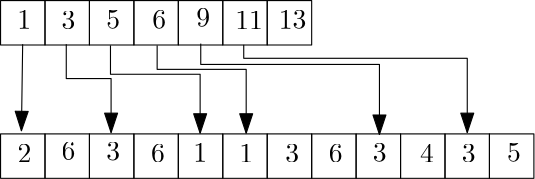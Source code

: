 <?xml version="1.0"?>
<!DOCTYPE ipe SYSTEM "ipe.dtd">
<ipe version="70206" creator="Ipe 7.2.6">
<info created="D:20161109142356" modified="D:20161109142356"/>
<ipestyle name="basic">
<symbol name="arrow/arc(spx)">
<path stroke="sym-stroke" fill="sym-stroke" pen="sym-pen">
0 0 m
-1 0.333 l
-1 -0.333 l
h
</path>
</symbol>
<symbol name="arrow/farc(spx)">
<path stroke="sym-stroke" fill="white" pen="sym-pen">
0 0 m
-1 0.333 l
-1 -0.333 l
h
</path>
</symbol>
<symbol name="arrow/ptarc(spx)">
<path stroke="sym-stroke" fill="sym-stroke" pen="sym-pen">
0 0 m
-1 0.333 l
-0.8 0 l
-1 -0.333 l
h
</path>
</symbol>
<symbol name="arrow/fptarc(spx)">
<path stroke="sym-stroke" fill="white" pen="sym-pen">
0 0 m
-1 0.333 l
-0.8 0 l
-1 -0.333 l
h
</path>
</symbol>
<symbol name="mark/circle(sx)" transformations="translations">
<path fill="sym-stroke">
0.6 0 0 0.6 0 0 e
0.4 0 0 0.4 0 0 e
</path>
</symbol>
<symbol name="mark/disk(sx)" transformations="translations">
<path fill="sym-stroke">
0.6 0 0 0.6 0 0 e
</path>
</symbol>
<symbol name="mark/fdisk(sfx)" transformations="translations">
<group>
<path fill="sym-fill">
0.5 0 0 0.5 0 0 e
</path>
<path fill="sym-stroke" fillrule="eofill">
0.6 0 0 0.6 0 0 e
0.4 0 0 0.4 0 0 e
</path>
</group>
</symbol>
<symbol name="mark/box(sx)" transformations="translations">
<path fill="sym-stroke" fillrule="eofill">
-0.6 -0.6 m
0.6 -0.6 l
0.6 0.6 l
-0.6 0.6 l
h
-0.4 -0.4 m
0.4 -0.4 l
0.4 0.4 l
-0.4 0.4 l
h
</path>
</symbol>
<symbol name="mark/square(sx)" transformations="translations">
<path fill="sym-stroke">
-0.6 -0.6 m
0.6 -0.6 l
0.6 0.6 l
-0.6 0.6 l
h
</path>
</symbol>
<symbol name="mark/fsquare(sfx)" transformations="translations">
<group>
<path fill="sym-fill">
-0.5 -0.5 m
0.5 -0.5 l
0.5 0.5 l
-0.5 0.5 l
h
</path>
<path fill="sym-stroke" fillrule="eofill">
-0.6 -0.6 m
0.6 -0.6 l
0.6 0.6 l
-0.6 0.6 l
h
-0.4 -0.4 m
0.4 -0.4 l
0.4 0.4 l
-0.4 0.4 l
h
</path>
</group>
</symbol>
<symbol name="mark/cross(sx)" transformations="translations">
<group>
<path fill="sym-stroke">
-0.43 -0.57 m
0.57 0.43 l
0.43 0.57 l
-0.57 -0.43 l
h
</path>
<path fill="sym-stroke">
-0.43 0.57 m
0.57 -0.43 l
0.43 -0.57 l
-0.57 0.43 l
h
</path>
</group>
</symbol>
<symbol name="arrow/fnormal(spx)">
<path stroke="sym-stroke" fill="white" pen="sym-pen">
0 0 m
-1 0.333 l
-1 -0.333 l
h
</path>
</symbol>
<symbol name="arrow/pointed(spx)">
<path stroke="sym-stroke" fill="sym-stroke" pen="sym-pen">
0 0 m
-1 0.333 l
-0.8 0 l
-1 -0.333 l
h
</path>
</symbol>
<symbol name="arrow/fpointed(spx)">
<path stroke="sym-stroke" fill="white" pen="sym-pen">
0 0 m
-1 0.333 l
-0.8 0 l
-1 -0.333 l
h
</path>
</symbol>
<symbol name="arrow/linear(spx)">
<path stroke="sym-stroke" pen="sym-pen">
-1 0.333 m
0 0 l
-1 -0.333 l
</path>
</symbol>
<symbol name="arrow/fdouble(spx)">
<path stroke="sym-stroke" fill="white" pen="sym-pen">
0 0 m
-1 0.333 l
-1 -0.333 l
h
-1 0 m
-2 0.333 l
-2 -0.333 l
h
</path>
</symbol>
<symbol name="arrow/double(spx)">
<path stroke="sym-stroke" fill="sym-stroke" pen="sym-pen">
0 0 m
-1 0.333 l
-1 -0.333 l
h
-1 0 m
-2 0.333 l
-2 -0.333 l
h
</path>
</symbol>
<pen name="heavier" value="0.8"/>
<pen name="fat" value="1.2"/>
<pen name="ultrafat" value="2"/>
<symbolsize name="large" value="5"/>
<symbolsize name="small" value="2"/>
<symbolsize name="tiny" value="1.1"/>
<arrowsize name="large" value="10"/>
<arrowsize name="small" value="5"/>
<arrowsize name="tiny" value="3"/>
<color name="red" value="1 0 0"/>
<color name="green" value="0 1 0"/>
<color name="blue" value="0 0 1"/>
<color name="yellow" value="1 1 0"/>
<color name="orange" value="1 0.647 0"/>
<color name="gold" value="1 0.843 0"/>
<color name="purple" value="0.627 0.125 0.941"/>
<color name="gray" value="0.745"/>
<color name="brown" value="0.647 0.165 0.165"/>
<color name="navy" value="0 0 0.502"/>
<color name="pink" value="1 0.753 0.796"/>
<color name="seagreen" value="0.18 0.545 0.341"/>
<color name="turquoise" value="0.251 0.878 0.816"/>
<color name="violet" value="0.933 0.51 0.933"/>
<color name="darkblue" value="0 0 0.545"/>
<color name="darkcyan" value="0 0.545 0.545"/>
<color name="darkgray" value="0.663"/>
<color name="darkgreen" value="0 0.392 0"/>
<color name="darkmagenta" value="0.545 0 0.545"/>
<color name="darkorange" value="1 0.549 0"/>
<color name="darkred" value="0.545 0 0"/>
<color name="lightblue" value="0.678 0.847 0.902"/>
<color name="lightcyan" value="0.878 1 1"/>
<color name="lightgray" value="0.827"/>
<color name="lightgreen" value="0.565 0.933 0.565"/>
<color name="lightyellow" value="1 1 0.878"/>
<dashstyle name="dashed" value="[4] 0"/>
<dashstyle name="dotted" value="[1 3] 0"/>
<dashstyle name="dash dotted" value="[4 2 1 2] 0"/>
<dashstyle name="dash dot dotted" value="[4 2 1 2 1 2] 0"/>
<textsize name="large" value="\large"/>
<textsize name="Large" value="\Large"/>
<textsize name="LARGE" value="\LARGE"/>
<textsize name="huge" value="\huge"/>
<textsize name="Huge" value="\Huge"/>
<textsize name="small" value="\small"/>
<textsize name="footnote" value="\footnotesize"/>
<textsize name="tiny" value="\tiny"/>
<textstyle name="center" begin="\begin{center}" end="\end{center}"/>
<textstyle name="itemize" begin="\begin{itemize}" end="\end{itemize}"/>
<textstyle name="item" begin="\begin{itemize}\item{}" end="\end{itemize}"/>
<gridsize name="4 pts" value="4"/>
<gridsize name="8 pts (~3 mm)" value="8"/>
<gridsize name="16 pts (~6 mm)" value="16"/>
<gridsize name="32 pts (~12 mm)" value="32"/>
<gridsize name="10 pts (~3.5 mm)" value="10"/>
<gridsize name="20 pts (~7 mm)" value="20"/>
<gridsize name="14 pts (~5 mm)" value="14"/>
<gridsize name="28 pts (~10 mm)" value="28"/>
<gridsize name="56 pts (~20 mm)" value="56"/>
<anglesize name="90 deg" value="90"/>
<anglesize name="60 deg" value="60"/>
<anglesize name="45 deg" value="45"/>
<anglesize name="30 deg" value="30"/>
<anglesize name="22.5 deg" value="22.5"/>
<opacity name="10%" value="0.1"/>
<opacity name="30%" value="0.3"/>
<opacity name="50%" value="0.5"/>
<opacity name="75%" value="0.75"/>
<tiling name="falling" angle="-60" step="4" width="1"/>
<tiling name="rising" angle="30" step="4" width="1"/>
</ipestyle>
<page>
<layer name="alpha"/>
<view layers="alpha" active="alpha"/>
<path layer="alpha" stroke="black">
160 752 m
160 736 l
176 736 l
176 752 l
h
</path>
<path stroke="black">
176 752 m
176 736 l
192 736 l
192 752 l
h
</path>
<path stroke="black">
192 752 m
192 736 l
208 736 l
208 752 l
h
</path>
<path stroke="black">
208 752 m
208 736 l
224 736 l
224 752 l
h
</path>
<path stroke="black">
224 752 m
224 736 l
240 736 l
240 752 l
h
</path>
<path stroke="black">
272 752 m
272 736 l
256 736 l
256 752 l
h
</path>
<path stroke="black">
240 752 m
240 736 l
256 736 l
256 752 l
h
</path>
<path stroke="black">
160 704 m
160 688 l
176 688 l
176 704 l
h
</path>
<path stroke="black">
176 704 m
176 688 l
192 688 l
192 704 l
h
</path>
<path stroke="black">
192 704 m
192 688 l
208 688 l
208 704 l
h
</path>
<path stroke="black">
208 704 m
208 688 l
224 688 l
224 704 l
h
</path>
<path stroke="black">
224 704 m
224 688 l
240 688 l
240 704 l
h
</path>
<path stroke="black">
240 704 m
240 688 l
256 688 l
256 704 l
h
</path>
<path stroke="black">
256 704 m
256 688 l
272 688 l
272 704 l
h
</path>
<path stroke="black">
272 704 m
272 688 l
288 688 l
288 704 l
h
</path>
<path stroke="black">
288 704 m
288 688 l
304 688 l
304 704 l
h
</path>
<path stroke="black">
304 704 m
304 688 l
320 688 l
320 704 l
h
</path>
<path stroke="black">
320 704 m
320 688 l
336 688 l
336 704 l
h
</path>
<path stroke="black">
336 704 m
336 688 l
352 688 l
352 704 l
h
</path>
<text transformations="translations" pos="166.043 741.89" stroke="black" type="label" width="4.981" height="6.42" depth="0" valign="baseline">1</text>
<text transformations="translations" pos="181.916 741.659" stroke="black" type="label" width="4.981" height="6.42" depth="0" valign="baseline">3</text>
<text transformations="translations" pos="198.02 741.89" stroke="black" type="label" width="4.981" height="6.42" depth="0" valign="baseline">5</text>
<text transformations="translations" pos="214.584 741.89" stroke="black" type="label" width="4.981" height="6.42" depth="0" valign="baseline">6</text>
<text transformations="translations" pos="230.457 742.58" stroke="black" type="label" width="4.981" height="6.42" depth="0" valign="baseline">\\$9$</text>
<text transformations="translations" pos="244.49 741.659" stroke="black" type="label" width="9.963" height="6.42" depth="0" valign="baseline">11</text>
<text transformations="translations" pos="260.134 741.89" stroke="black" type="label" width="9.963" height="6.42" depth="0" valign="baseline">13</text>
<text transformations="translations" pos="166.103 693.722" stroke="black" type="label" width="4.981" height="6.42" depth="0" valign="baseline">2</text>
<text transformations="translations" pos="181.976 694.642" stroke="black" type="label" width="4.981" height="6.42" depth="0" valign="baseline">6</text>
<text transformations="translations" pos="198.08 694.412" stroke="black" type="label" width="4.981" height="6.42" depth="0" valign="baseline">3</text>
<text transformations="translations" pos="214.184 693.722" stroke="black" type="label" width="4.981" height="6.42" depth="0" valign="baseline">6</text>
<text transformations="translations" pos="229.367 693.952" stroke="black" type="label" width="4.981" height="6.42" depth="0" valign="baseline">1</text>
<text transformations="translations" pos="245.93 693.722" stroke="black" type="label" width="4.981" height="6.42" depth="0" valign="baseline">1</text>
<text transformations="translations" pos="262.494 693.722" stroke="black" type="label" width="4.981" height="6.42" depth="0" valign="baseline">3</text>
<text transformations="translations" pos="278.138 693.722" stroke="black" type="label" width="4.981" height="6.42" depth="0" valign="baseline">6</text>
<text transformations="translations" pos="294.011 693.952" stroke="black" type="label" width="4.981" height="6.42" depth="0" valign="baseline">3</text>
<text transformations="translations" pos="311.035 693.722" stroke="black" type="label" width="4.981" height="6.42" depth="0" valign="baseline">4</text>
<text transformations="translations" pos="325.988 693.722" stroke="black" type="label" width="4.981" height="6.42" depth="0" valign="baseline">3</text>
<text transformations="translations" pos="342.322 693.952" stroke="black" type="label" width="4.981" height="6.42" depth="0" valign="baseline">5</text>
<path stroke="black" arrow="normal/normal">
167.959 736.293 m
167.516 705.122 l
</path>
<path stroke="black" arrow="normal/normal">
183.655 736.293 m
183.655 723.913 l
199.793 723.913 l
199.793 704.459 l
</path>
<path stroke="black" arrow="normal/normal">
199.572 735.851 m
199.572 725.46 l
231.848 725.46 l
231.848 704.238 l
</path>
<path stroke="black" arrow="normal/normal">
216.373 735.851 m
216.373 727.229 l
248.428 727.229 l
248.428 704.238 l
</path>
<path stroke="black" arrow="normal/normal">
232.069 736.514 m
232.069 728.998 l
296.401 728.998 l
296.401 703.796 l
</path>
<path stroke="black" arrow="normal/normal">
247.544 736.072 m
247.544 731.208 l
328.014 731.208 l
328.014 704.459 l
</path>
</page>
</ipe>
